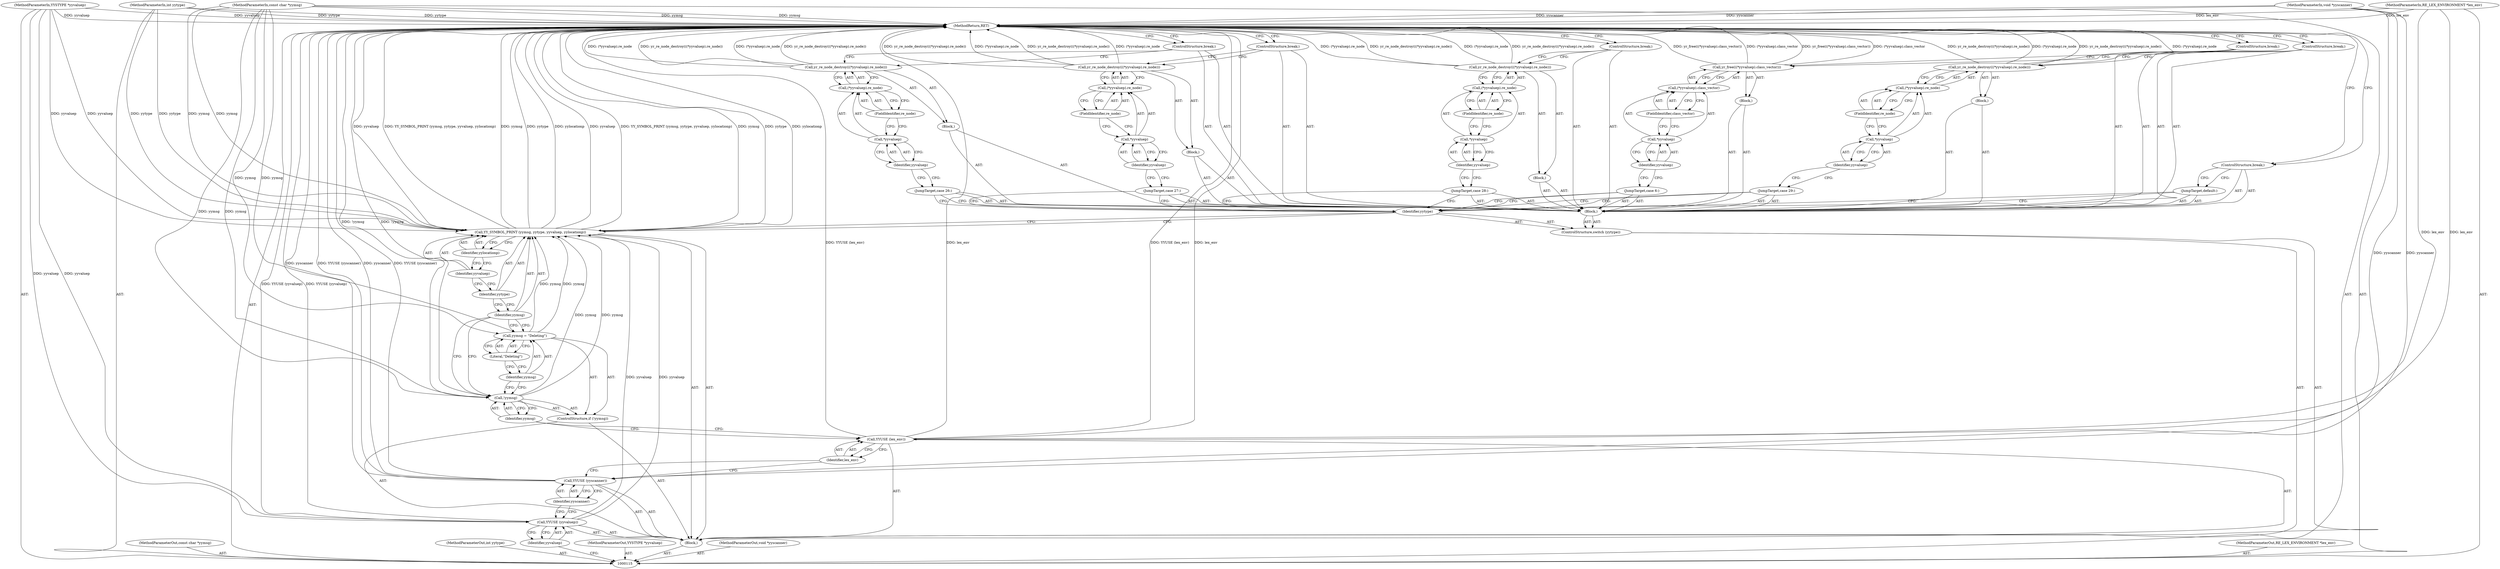 digraph "0_yara_925bcf3c3b0a28b5b78e25d9efda5c0bf27ae699_0" {
"1000184" [label="(MethodReturn,RET)"];
"1000116" [label="(MethodParameterIn,const char *yymsg)"];
"1000231" [label="(MethodParameterOut,const char *yymsg)"];
"1000117" [label="(MethodParameterIn,int yytype)"];
"1000232" [label="(MethodParameterOut,int yytype)"];
"1000118" [label="(MethodParameterIn,YYSTYPE *yyvaluep)"];
"1000233" [label="(MethodParameterOut,YYSTYPE *yyvaluep)"];
"1000119" [label="(MethodParameterIn,void *yyscanner)"];
"1000234" [label="(MethodParameterOut,void *yyscanner)"];
"1000120" [label="(MethodParameterIn,RE_LEX_ENVIRONMENT *lex_env)"];
"1000235" [label="(MethodParameterOut,RE_LEX_ENVIRONMENT *lex_env)"];
"1000140" [label="(Identifier,yytype)"];
"1000139" [label="(ControlStructure,switch (yytype))"];
"1000141" [label="(Block,)"];
"1000142" [label="(JumpTarget,case 6:)"];
"1000145" [label="(Call,(*yyvaluep).class_vector)"];
"1000146" [label="(Call,*yyvaluep)"];
"1000147" [label="(Identifier,yyvaluep)"];
"1000148" [label="(FieldIdentifier,class_vector)"];
"1000143" [label="(Block,)"];
"1000144" [label="(Call,yr_free(((*yyvaluep).class_vector)))"];
"1000149" [label="(ControlStructure,break;)"];
"1000150" [label="(JumpTarget,case 26:)"];
"1000121" [label="(Block,)"];
"1000153" [label="(Call,(*yyvaluep).re_node)"];
"1000154" [label="(Call,*yyvaluep)"];
"1000155" [label="(Identifier,yyvaluep)"];
"1000156" [label="(FieldIdentifier,re_node)"];
"1000151" [label="(Block,)"];
"1000152" [label="(Call,yr_re_node_destroy(((*yyvaluep).re_node)))"];
"1000157" [label="(ControlStructure,break;)"];
"1000158" [label="(JumpTarget,case 27:)"];
"1000161" [label="(Call,(*yyvaluep).re_node)"];
"1000162" [label="(Call,*yyvaluep)"];
"1000163" [label="(Identifier,yyvaluep)"];
"1000164" [label="(FieldIdentifier,re_node)"];
"1000159" [label="(Block,)"];
"1000160" [label="(Call,yr_re_node_destroy(((*yyvaluep).re_node)))"];
"1000165" [label="(ControlStructure,break;)"];
"1000122" [label="(Call,YYUSE (yyvaluep))"];
"1000123" [label="(Identifier,yyvaluep)"];
"1000166" [label="(JumpTarget,case 28:)"];
"1000169" [label="(Call,(*yyvaluep).re_node)"];
"1000170" [label="(Call,*yyvaluep)"];
"1000171" [label="(Identifier,yyvaluep)"];
"1000172" [label="(FieldIdentifier,re_node)"];
"1000167" [label="(Block,)"];
"1000168" [label="(Call,yr_re_node_destroy(((*yyvaluep).re_node)))"];
"1000173" [label="(ControlStructure,break;)"];
"1000174" [label="(JumpTarget,case 29:)"];
"1000177" [label="(Call,(*yyvaluep).re_node)"];
"1000178" [label="(Call,*yyvaluep)"];
"1000179" [label="(Identifier,yyvaluep)"];
"1000180" [label="(FieldIdentifier,re_node)"];
"1000175" [label="(Block,)"];
"1000176" [label="(Call,yr_re_node_destroy(((*yyvaluep).re_node)))"];
"1000124" [label="(Call,YYUSE (yyscanner))"];
"1000125" [label="(Identifier,yyscanner)"];
"1000181" [label="(ControlStructure,break;)"];
"1000182" [label="(JumpTarget,default:)"];
"1000183" [label="(ControlStructure,break;)"];
"1000126" [label="(Call,YYUSE (lex_env))"];
"1000127" [label="(Identifier,lex_env)"];
"1000128" [label="(ControlStructure,if (!yymsg))"];
"1000129" [label="(Call,!yymsg)"];
"1000130" [label="(Identifier,yymsg)"];
"1000133" [label="(Literal,\"Deleting\")"];
"1000131" [label="(Call,yymsg = \"Deleting\")"];
"1000132" [label="(Identifier,yymsg)"];
"1000135" [label="(Identifier,yymsg)"];
"1000134" [label="(Call,YY_SYMBOL_PRINT (yymsg, yytype, yyvaluep, yylocationp))"];
"1000136" [label="(Identifier,yytype)"];
"1000137" [label="(Identifier,yyvaluep)"];
"1000138" [label="(Identifier,yylocationp)"];
"1000184" -> "1000115"  [label="AST: "];
"1000184" -> "1000149"  [label="CFG: "];
"1000184" -> "1000157"  [label="CFG: "];
"1000184" -> "1000165"  [label="CFG: "];
"1000184" -> "1000173"  [label="CFG: "];
"1000184" -> "1000181"  [label="CFG: "];
"1000184" -> "1000183"  [label="CFG: "];
"1000117" -> "1000184"  [label="DDG: yytype"];
"1000124" -> "1000184"  [label="DDG: yyscanner"];
"1000124" -> "1000184"  [label="DDG: YYUSE (yyscanner)"];
"1000168" -> "1000184"  [label="DDG: (*yyvaluep).re_node"];
"1000168" -> "1000184"  [label="DDG: yr_re_node_destroy(((*yyvaluep).re_node))"];
"1000160" -> "1000184"  [label="DDG: yr_re_node_destroy(((*yyvaluep).re_node))"];
"1000160" -> "1000184"  [label="DDG: (*yyvaluep).re_node"];
"1000152" -> "1000184"  [label="DDG: yr_re_node_destroy(((*yyvaluep).re_node))"];
"1000152" -> "1000184"  [label="DDG: (*yyvaluep).re_node"];
"1000176" -> "1000184"  [label="DDG: yr_re_node_destroy(((*yyvaluep).re_node))"];
"1000176" -> "1000184"  [label="DDG: (*yyvaluep).re_node"];
"1000118" -> "1000184"  [label="DDG: yyvaluep"];
"1000134" -> "1000184"  [label="DDG: yylocationp"];
"1000134" -> "1000184"  [label="DDG: yyvaluep"];
"1000134" -> "1000184"  [label="DDG: YY_SYMBOL_PRINT (yymsg, yytype, yyvaluep, yylocationp)"];
"1000134" -> "1000184"  [label="DDG: yymsg"];
"1000134" -> "1000184"  [label="DDG: yytype"];
"1000119" -> "1000184"  [label="DDG: yyscanner"];
"1000126" -> "1000184"  [label="DDG: YYUSE (lex_env)"];
"1000126" -> "1000184"  [label="DDG: lex_env"];
"1000129" -> "1000184"  [label="DDG: !yymsg"];
"1000144" -> "1000184"  [label="DDG: yr_free(((*yyvaluep).class_vector))"];
"1000144" -> "1000184"  [label="DDG: (*yyvaluep).class_vector"];
"1000120" -> "1000184"  [label="DDG: lex_env"];
"1000122" -> "1000184"  [label="DDG: YYUSE (yyvaluep)"];
"1000116" -> "1000184"  [label="DDG: yymsg"];
"1000116" -> "1000115"  [label="AST: "];
"1000116" -> "1000184"  [label="DDG: yymsg"];
"1000116" -> "1000129"  [label="DDG: yymsg"];
"1000116" -> "1000131"  [label="DDG: yymsg"];
"1000116" -> "1000134"  [label="DDG: yymsg"];
"1000231" -> "1000115"  [label="AST: "];
"1000117" -> "1000115"  [label="AST: "];
"1000117" -> "1000184"  [label="DDG: yytype"];
"1000117" -> "1000134"  [label="DDG: yytype"];
"1000232" -> "1000115"  [label="AST: "];
"1000118" -> "1000115"  [label="AST: "];
"1000118" -> "1000184"  [label="DDG: yyvaluep"];
"1000118" -> "1000122"  [label="DDG: yyvaluep"];
"1000118" -> "1000134"  [label="DDG: yyvaluep"];
"1000233" -> "1000115"  [label="AST: "];
"1000119" -> "1000115"  [label="AST: "];
"1000119" -> "1000184"  [label="DDG: yyscanner"];
"1000119" -> "1000124"  [label="DDG: yyscanner"];
"1000234" -> "1000115"  [label="AST: "];
"1000120" -> "1000115"  [label="AST: "];
"1000120" -> "1000184"  [label="DDG: lex_env"];
"1000120" -> "1000126"  [label="DDG: lex_env"];
"1000235" -> "1000115"  [label="AST: "];
"1000140" -> "1000139"  [label="AST: "];
"1000140" -> "1000134"  [label="CFG: "];
"1000142" -> "1000140"  [label="CFG: "];
"1000150" -> "1000140"  [label="CFG: "];
"1000158" -> "1000140"  [label="CFG: "];
"1000166" -> "1000140"  [label="CFG: "];
"1000174" -> "1000140"  [label="CFG: "];
"1000182" -> "1000140"  [label="CFG: "];
"1000139" -> "1000121"  [label="AST: "];
"1000140" -> "1000139"  [label="AST: "];
"1000141" -> "1000139"  [label="AST: "];
"1000141" -> "1000139"  [label="AST: "];
"1000142" -> "1000141"  [label="AST: "];
"1000143" -> "1000141"  [label="AST: "];
"1000149" -> "1000141"  [label="AST: "];
"1000150" -> "1000141"  [label="AST: "];
"1000151" -> "1000141"  [label="AST: "];
"1000157" -> "1000141"  [label="AST: "];
"1000158" -> "1000141"  [label="AST: "];
"1000159" -> "1000141"  [label="AST: "];
"1000165" -> "1000141"  [label="AST: "];
"1000166" -> "1000141"  [label="AST: "];
"1000167" -> "1000141"  [label="AST: "];
"1000173" -> "1000141"  [label="AST: "];
"1000174" -> "1000141"  [label="AST: "];
"1000175" -> "1000141"  [label="AST: "];
"1000181" -> "1000141"  [label="AST: "];
"1000182" -> "1000141"  [label="AST: "];
"1000183" -> "1000141"  [label="AST: "];
"1000142" -> "1000141"  [label="AST: "];
"1000142" -> "1000140"  [label="CFG: "];
"1000147" -> "1000142"  [label="CFG: "];
"1000145" -> "1000144"  [label="AST: "];
"1000145" -> "1000148"  [label="CFG: "];
"1000146" -> "1000145"  [label="AST: "];
"1000148" -> "1000145"  [label="AST: "];
"1000144" -> "1000145"  [label="CFG: "];
"1000146" -> "1000145"  [label="AST: "];
"1000146" -> "1000147"  [label="CFG: "];
"1000147" -> "1000146"  [label="AST: "];
"1000148" -> "1000146"  [label="CFG: "];
"1000147" -> "1000146"  [label="AST: "];
"1000147" -> "1000142"  [label="CFG: "];
"1000146" -> "1000147"  [label="CFG: "];
"1000148" -> "1000145"  [label="AST: "];
"1000148" -> "1000146"  [label="CFG: "];
"1000145" -> "1000148"  [label="CFG: "];
"1000143" -> "1000141"  [label="AST: "];
"1000144" -> "1000143"  [label="AST: "];
"1000144" -> "1000143"  [label="AST: "];
"1000144" -> "1000145"  [label="CFG: "];
"1000145" -> "1000144"  [label="AST: "];
"1000149" -> "1000144"  [label="CFG: "];
"1000144" -> "1000184"  [label="DDG: yr_free(((*yyvaluep).class_vector))"];
"1000144" -> "1000184"  [label="DDG: (*yyvaluep).class_vector"];
"1000149" -> "1000141"  [label="AST: "];
"1000149" -> "1000144"  [label="CFG: "];
"1000184" -> "1000149"  [label="CFG: "];
"1000150" -> "1000141"  [label="AST: "];
"1000150" -> "1000140"  [label="CFG: "];
"1000155" -> "1000150"  [label="CFG: "];
"1000121" -> "1000115"  [label="AST: "];
"1000122" -> "1000121"  [label="AST: "];
"1000124" -> "1000121"  [label="AST: "];
"1000126" -> "1000121"  [label="AST: "];
"1000128" -> "1000121"  [label="AST: "];
"1000134" -> "1000121"  [label="AST: "];
"1000139" -> "1000121"  [label="AST: "];
"1000153" -> "1000152"  [label="AST: "];
"1000153" -> "1000156"  [label="CFG: "];
"1000154" -> "1000153"  [label="AST: "];
"1000156" -> "1000153"  [label="AST: "];
"1000152" -> "1000153"  [label="CFG: "];
"1000154" -> "1000153"  [label="AST: "];
"1000154" -> "1000155"  [label="CFG: "];
"1000155" -> "1000154"  [label="AST: "];
"1000156" -> "1000154"  [label="CFG: "];
"1000155" -> "1000154"  [label="AST: "];
"1000155" -> "1000150"  [label="CFG: "];
"1000154" -> "1000155"  [label="CFG: "];
"1000156" -> "1000153"  [label="AST: "];
"1000156" -> "1000154"  [label="CFG: "];
"1000153" -> "1000156"  [label="CFG: "];
"1000151" -> "1000141"  [label="AST: "];
"1000152" -> "1000151"  [label="AST: "];
"1000152" -> "1000151"  [label="AST: "];
"1000152" -> "1000153"  [label="CFG: "];
"1000153" -> "1000152"  [label="AST: "];
"1000157" -> "1000152"  [label="CFG: "];
"1000152" -> "1000184"  [label="DDG: yr_re_node_destroy(((*yyvaluep).re_node))"];
"1000152" -> "1000184"  [label="DDG: (*yyvaluep).re_node"];
"1000157" -> "1000141"  [label="AST: "];
"1000157" -> "1000152"  [label="CFG: "];
"1000184" -> "1000157"  [label="CFG: "];
"1000158" -> "1000141"  [label="AST: "];
"1000158" -> "1000140"  [label="CFG: "];
"1000163" -> "1000158"  [label="CFG: "];
"1000161" -> "1000160"  [label="AST: "];
"1000161" -> "1000164"  [label="CFG: "];
"1000162" -> "1000161"  [label="AST: "];
"1000164" -> "1000161"  [label="AST: "];
"1000160" -> "1000161"  [label="CFG: "];
"1000162" -> "1000161"  [label="AST: "];
"1000162" -> "1000163"  [label="CFG: "];
"1000163" -> "1000162"  [label="AST: "];
"1000164" -> "1000162"  [label="CFG: "];
"1000163" -> "1000162"  [label="AST: "];
"1000163" -> "1000158"  [label="CFG: "];
"1000162" -> "1000163"  [label="CFG: "];
"1000164" -> "1000161"  [label="AST: "];
"1000164" -> "1000162"  [label="CFG: "];
"1000161" -> "1000164"  [label="CFG: "];
"1000159" -> "1000141"  [label="AST: "];
"1000160" -> "1000159"  [label="AST: "];
"1000160" -> "1000159"  [label="AST: "];
"1000160" -> "1000161"  [label="CFG: "];
"1000161" -> "1000160"  [label="AST: "];
"1000165" -> "1000160"  [label="CFG: "];
"1000160" -> "1000184"  [label="DDG: yr_re_node_destroy(((*yyvaluep).re_node))"];
"1000160" -> "1000184"  [label="DDG: (*yyvaluep).re_node"];
"1000165" -> "1000141"  [label="AST: "];
"1000165" -> "1000160"  [label="CFG: "];
"1000184" -> "1000165"  [label="CFG: "];
"1000122" -> "1000121"  [label="AST: "];
"1000122" -> "1000123"  [label="CFG: "];
"1000123" -> "1000122"  [label="AST: "];
"1000125" -> "1000122"  [label="CFG: "];
"1000122" -> "1000184"  [label="DDG: YYUSE (yyvaluep)"];
"1000118" -> "1000122"  [label="DDG: yyvaluep"];
"1000122" -> "1000134"  [label="DDG: yyvaluep"];
"1000123" -> "1000122"  [label="AST: "];
"1000123" -> "1000115"  [label="CFG: "];
"1000122" -> "1000123"  [label="CFG: "];
"1000166" -> "1000141"  [label="AST: "];
"1000166" -> "1000140"  [label="CFG: "];
"1000171" -> "1000166"  [label="CFG: "];
"1000169" -> "1000168"  [label="AST: "];
"1000169" -> "1000172"  [label="CFG: "];
"1000170" -> "1000169"  [label="AST: "];
"1000172" -> "1000169"  [label="AST: "];
"1000168" -> "1000169"  [label="CFG: "];
"1000170" -> "1000169"  [label="AST: "];
"1000170" -> "1000171"  [label="CFG: "];
"1000171" -> "1000170"  [label="AST: "];
"1000172" -> "1000170"  [label="CFG: "];
"1000171" -> "1000170"  [label="AST: "];
"1000171" -> "1000166"  [label="CFG: "];
"1000170" -> "1000171"  [label="CFG: "];
"1000172" -> "1000169"  [label="AST: "];
"1000172" -> "1000170"  [label="CFG: "];
"1000169" -> "1000172"  [label="CFG: "];
"1000167" -> "1000141"  [label="AST: "];
"1000168" -> "1000167"  [label="AST: "];
"1000168" -> "1000167"  [label="AST: "];
"1000168" -> "1000169"  [label="CFG: "];
"1000169" -> "1000168"  [label="AST: "];
"1000173" -> "1000168"  [label="CFG: "];
"1000168" -> "1000184"  [label="DDG: (*yyvaluep).re_node"];
"1000168" -> "1000184"  [label="DDG: yr_re_node_destroy(((*yyvaluep).re_node))"];
"1000173" -> "1000141"  [label="AST: "];
"1000173" -> "1000168"  [label="CFG: "];
"1000184" -> "1000173"  [label="CFG: "];
"1000174" -> "1000141"  [label="AST: "];
"1000174" -> "1000140"  [label="CFG: "];
"1000179" -> "1000174"  [label="CFG: "];
"1000177" -> "1000176"  [label="AST: "];
"1000177" -> "1000180"  [label="CFG: "];
"1000178" -> "1000177"  [label="AST: "];
"1000180" -> "1000177"  [label="AST: "];
"1000176" -> "1000177"  [label="CFG: "];
"1000178" -> "1000177"  [label="AST: "];
"1000178" -> "1000179"  [label="CFG: "];
"1000179" -> "1000178"  [label="AST: "];
"1000180" -> "1000178"  [label="CFG: "];
"1000179" -> "1000178"  [label="AST: "];
"1000179" -> "1000174"  [label="CFG: "];
"1000178" -> "1000179"  [label="CFG: "];
"1000180" -> "1000177"  [label="AST: "];
"1000180" -> "1000178"  [label="CFG: "];
"1000177" -> "1000180"  [label="CFG: "];
"1000175" -> "1000141"  [label="AST: "];
"1000176" -> "1000175"  [label="AST: "];
"1000176" -> "1000175"  [label="AST: "];
"1000176" -> "1000177"  [label="CFG: "];
"1000177" -> "1000176"  [label="AST: "];
"1000181" -> "1000176"  [label="CFG: "];
"1000176" -> "1000184"  [label="DDG: yr_re_node_destroy(((*yyvaluep).re_node))"];
"1000176" -> "1000184"  [label="DDG: (*yyvaluep).re_node"];
"1000124" -> "1000121"  [label="AST: "];
"1000124" -> "1000125"  [label="CFG: "];
"1000125" -> "1000124"  [label="AST: "];
"1000127" -> "1000124"  [label="CFG: "];
"1000124" -> "1000184"  [label="DDG: yyscanner"];
"1000124" -> "1000184"  [label="DDG: YYUSE (yyscanner)"];
"1000119" -> "1000124"  [label="DDG: yyscanner"];
"1000125" -> "1000124"  [label="AST: "];
"1000125" -> "1000122"  [label="CFG: "];
"1000124" -> "1000125"  [label="CFG: "];
"1000181" -> "1000141"  [label="AST: "];
"1000181" -> "1000176"  [label="CFG: "];
"1000184" -> "1000181"  [label="CFG: "];
"1000182" -> "1000141"  [label="AST: "];
"1000182" -> "1000140"  [label="CFG: "];
"1000183" -> "1000182"  [label="CFG: "];
"1000183" -> "1000141"  [label="AST: "];
"1000183" -> "1000182"  [label="CFG: "];
"1000184" -> "1000183"  [label="CFG: "];
"1000126" -> "1000121"  [label="AST: "];
"1000126" -> "1000127"  [label="CFG: "];
"1000127" -> "1000126"  [label="AST: "];
"1000130" -> "1000126"  [label="CFG: "];
"1000126" -> "1000184"  [label="DDG: YYUSE (lex_env)"];
"1000126" -> "1000184"  [label="DDG: lex_env"];
"1000120" -> "1000126"  [label="DDG: lex_env"];
"1000127" -> "1000126"  [label="AST: "];
"1000127" -> "1000124"  [label="CFG: "];
"1000126" -> "1000127"  [label="CFG: "];
"1000128" -> "1000121"  [label="AST: "];
"1000129" -> "1000128"  [label="AST: "];
"1000131" -> "1000128"  [label="AST: "];
"1000129" -> "1000128"  [label="AST: "];
"1000129" -> "1000130"  [label="CFG: "];
"1000130" -> "1000129"  [label="AST: "];
"1000132" -> "1000129"  [label="CFG: "];
"1000135" -> "1000129"  [label="CFG: "];
"1000129" -> "1000184"  [label="DDG: !yymsg"];
"1000116" -> "1000129"  [label="DDG: yymsg"];
"1000129" -> "1000134"  [label="DDG: yymsg"];
"1000130" -> "1000129"  [label="AST: "];
"1000130" -> "1000126"  [label="CFG: "];
"1000129" -> "1000130"  [label="CFG: "];
"1000133" -> "1000131"  [label="AST: "];
"1000133" -> "1000132"  [label="CFG: "];
"1000131" -> "1000133"  [label="CFG: "];
"1000131" -> "1000128"  [label="AST: "];
"1000131" -> "1000133"  [label="CFG: "];
"1000132" -> "1000131"  [label="AST: "];
"1000133" -> "1000131"  [label="AST: "];
"1000135" -> "1000131"  [label="CFG: "];
"1000116" -> "1000131"  [label="DDG: yymsg"];
"1000131" -> "1000134"  [label="DDG: yymsg"];
"1000132" -> "1000131"  [label="AST: "];
"1000132" -> "1000129"  [label="CFG: "];
"1000133" -> "1000132"  [label="CFG: "];
"1000135" -> "1000134"  [label="AST: "];
"1000135" -> "1000131"  [label="CFG: "];
"1000135" -> "1000129"  [label="CFG: "];
"1000136" -> "1000135"  [label="CFG: "];
"1000134" -> "1000121"  [label="AST: "];
"1000134" -> "1000138"  [label="CFG: "];
"1000135" -> "1000134"  [label="AST: "];
"1000136" -> "1000134"  [label="AST: "];
"1000137" -> "1000134"  [label="AST: "];
"1000138" -> "1000134"  [label="AST: "];
"1000140" -> "1000134"  [label="CFG: "];
"1000134" -> "1000184"  [label="DDG: yylocationp"];
"1000134" -> "1000184"  [label="DDG: yyvaluep"];
"1000134" -> "1000184"  [label="DDG: YY_SYMBOL_PRINT (yymsg, yytype, yyvaluep, yylocationp)"];
"1000134" -> "1000184"  [label="DDG: yymsg"];
"1000134" -> "1000184"  [label="DDG: yytype"];
"1000129" -> "1000134"  [label="DDG: yymsg"];
"1000131" -> "1000134"  [label="DDG: yymsg"];
"1000116" -> "1000134"  [label="DDG: yymsg"];
"1000117" -> "1000134"  [label="DDG: yytype"];
"1000122" -> "1000134"  [label="DDG: yyvaluep"];
"1000118" -> "1000134"  [label="DDG: yyvaluep"];
"1000136" -> "1000134"  [label="AST: "];
"1000136" -> "1000135"  [label="CFG: "];
"1000137" -> "1000136"  [label="CFG: "];
"1000137" -> "1000134"  [label="AST: "];
"1000137" -> "1000136"  [label="CFG: "];
"1000138" -> "1000137"  [label="CFG: "];
"1000138" -> "1000134"  [label="AST: "];
"1000138" -> "1000137"  [label="CFG: "];
"1000134" -> "1000138"  [label="CFG: "];
}

